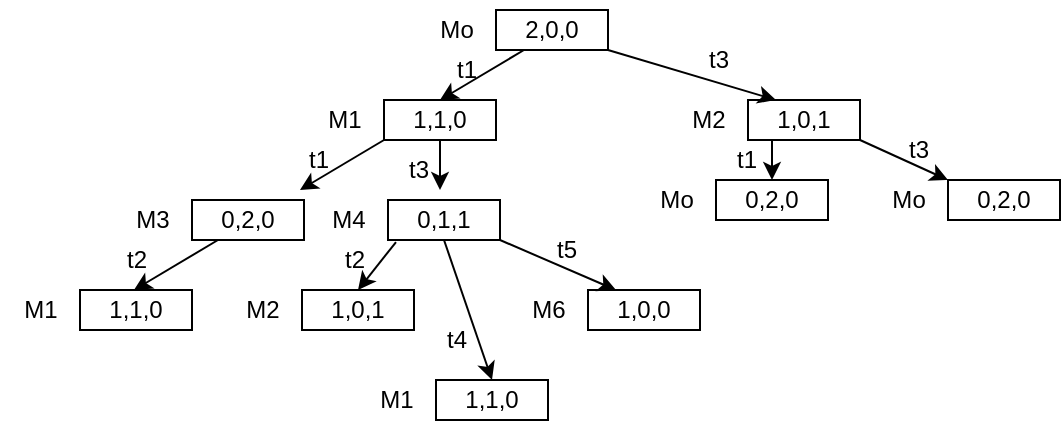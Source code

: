 <mxfile version="26.1.3">
  <diagram name="Страница — 1" id="0SxXHoAoqOa-UjZocLmi">
    <mxGraphModel dx="826" dy="473" grid="1" gridSize="10" guides="1" tooltips="1" connect="1" arrows="1" fold="1" page="1" pageScale="1" pageWidth="827" pageHeight="1169" math="0" shadow="0">
      <root>
        <mxCell id="0" />
        <mxCell id="1" parent="0" />
        <mxCell id="oW9DbNox10dBUA_OHvcG-1" value="2,0,0" style="rounded=0;whiteSpace=wrap;html=1;" vertex="1" parent="1">
          <mxGeometry x="364" y="40" width="56" height="20" as="geometry" />
        </mxCell>
        <mxCell id="oW9DbNox10dBUA_OHvcG-2" value="Мо" style="text;html=1;align=center;verticalAlign=middle;resizable=0;points=[];autosize=1;strokeColor=none;fillColor=none;" vertex="1" parent="1">
          <mxGeometry x="324" y="35" width="40" height="30" as="geometry" />
        </mxCell>
        <mxCell id="oW9DbNox10dBUA_OHvcG-28" style="edgeStyle=orthogonalEdgeStyle;rounded=0;orthogonalLoop=1;jettySize=auto;html=1;" edge="1" parent="1" source="oW9DbNox10dBUA_OHvcG-3">
          <mxGeometry relative="1" as="geometry">
            <mxPoint x="336" y="130" as="targetPoint" />
          </mxGeometry>
        </mxCell>
        <mxCell id="oW9DbNox10dBUA_OHvcG-3" value="1,1,0" style="rounded=0;whiteSpace=wrap;html=1;" vertex="1" parent="1">
          <mxGeometry x="308" y="85" width="56" height="20" as="geometry" />
        </mxCell>
        <mxCell id="oW9DbNox10dBUA_OHvcG-4" value="М1" style="text;html=1;align=center;verticalAlign=middle;resizable=0;points=[];autosize=1;strokeColor=none;fillColor=none;" vertex="1" parent="1">
          <mxGeometry x="268" y="80" width="40" height="30" as="geometry" />
        </mxCell>
        <mxCell id="oW9DbNox10dBUA_OHvcG-49" style="edgeStyle=orthogonalEdgeStyle;rounded=0;orthogonalLoop=1;jettySize=auto;html=1;exitX=0.25;exitY=1;exitDx=0;exitDy=0;entryX=0.5;entryY=0;entryDx=0;entryDy=0;" edge="1" parent="1" source="oW9DbNox10dBUA_OHvcG-5" target="oW9DbNox10dBUA_OHvcG-47">
          <mxGeometry relative="1" as="geometry" />
        </mxCell>
        <mxCell id="oW9DbNox10dBUA_OHvcG-5" value="1,0,1" style="rounded=0;whiteSpace=wrap;html=1;" vertex="1" parent="1">
          <mxGeometry x="490" y="85" width="56" height="20" as="geometry" />
        </mxCell>
        <mxCell id="oW9DbNox10dBUA_OHvcG-6" value="М2" style="text;html=1;align=center;verticalAlign=middle;resizable=0;points=[];autosize=1;strokeColor=none;fillColor=none;" vertex="1" parent="1">
          <mxGeometry x="450" y="80" width="40" height="30" as="geometry" />
        </mxCell>
        <mxCell id="oW9DbNox10dBUA_OHvcG-7" value="0,2,0" style="rounded=0;whiteSpace=wrap;html=1;" vertex="1" parent="1">
          <mxGeometry x="212" y="135" width="56" height="20" as="geometry" />
        </mxCell>
        <mxCell id="oW9DbNox10dBUA_OHvcG-8" value="М3" style="text;html=1;align=center;verticalAlign=middle;resizable=0;points=[];autosize=1;strokeColor=none;fillColor=none;" vertex="1" parent="1">
          <mxGeometry x="172" y="130" width="40" height="30" as="geometry" />
        </mxCell>
        <mxCell id="oW9DbNox10dBUA_OHvcG-11" value="0,1,1" style="rounded=0;whiteSpace=wrap;html=1;" vertex="1" parent="1">
          <mxGeometry x="310" y="135" width="56" height="20" as="geometry" />
        </mxCell>
        <mxCell id="oW9DbNox10dBUA_OHvcG-12" value="М4" style="text;html=1;align=center;verticalAlign=middle;resizable=0;points=[];autosize=1;strokeColor=none;fillColor=none;" vertex="1" parent="1">
          <mxGeometry x="270" y="130" width="40" height="30" as="geometry" />
        </mxCell>
        <mxCell id="oW9DbNox10dBUA_OHvcG-13" value="0,2,0" style="rounded=0;whiteSpace=wrap;html=1;" vertex="1" parent="1">
          <mxGeometry x="590" y="125" width="56" height="20" as="geometry" />
        </mxCell>
        <mxCell id="oW9DbNox10dBUA_OHvcG-14" value="Мо" style="text;html=1;align=center;verticalAlign=middle;resizable=0;points=[];autosize=1;strokeColor=none;fillColor=none;" vertex="1" parent="1">
          <mxGeometry x="550" y="120" width="40" height="30" as="geometry" />
        </mxCell>
        <mxCell id="oW9DbNox10dBUA_OHvcG-15" value="1,0,0" style="rounded=0;whiteSpace=wrap;html=1;" vertex="1" parent="1">
          <mxGeometry x="410" y="180" width="56" height="20" as="geometry" />
        </mxCell>
        <mxCell id="oW9DbNox10dBUA_OHvcG-16" value="М6" style="text;html=1;align=center;verticalAlign=middle;resizable=0;points=[];autosize=1;strokeColor=none;fillColor=none;" vertex="1" parent="1">
          <mxGeometry x="370" y="175" width="40" height="30" as="geometry" />
        </mxCell>
        <mxCell id="oW9DbNox10dBUA_OHvcG-19" value="" style="endArrow=classic;html=1;rounded=0;exitX=0.25;exitY=1;exitDx=0;exitDy=0;entryX=0.5;entryY=0;entryDx=0;entryDy=0;" edge="1" parent="1" source="oW9DbNox10dBUA_OHvcG-1" target="oW9DbNox10dBUA_OHvcG-3">
          <mxGeometry width="50" height="50" relative="1" as="geometry">
            <mxPoint x="390" y="270" as="sourcePoint" />
            <mxPoint x="440" y="220" as="targetPoint" />
          </mxGeometry>
        </mxCell>
        <mxCell id="oW9DbNox10dBUA_OHvcG-20" value="t1" style="text;html=1;align=center;verticalAlign=middle;resizable=0;points=[];autosize=1;strokeColor=none;fillColor=none;" vertex="1" parent="1">
          <mxGeometry x="334" y="55" width="30" height="30" as="geometry" />
        </mxCell>
        <mxCell id="oW9DbNox10dBUA_OHvcG-22" value="t1" style="text;html=1;align=center;verticalAlign=middle;resizable=0;points=[];autosize=1;strokeColor=none;fillColor=none;" vertex="1" parent="1">
          <mxGeometry x="260" y="100" width="30" height="30" as="geometry" />
        </mxCell>
        <mxCell id="oW9DbNox10dBUA_OHvcG-23" value="" style="endArrow=classic;html=1;rounded=0;exitX=0.25;exitY=1;exitDx=0;exitDy=0;entryX=0.5;entryY=0;entryDx=0;entryDy=0;" edge="1" parent="1">
          <mxGeometry width="50" height="50" relative="1" as="geometry">
            <mxPoint x="308" y="105" as="sourcePoint" />
            <mxPoint x="266" y="130" as="targetPoint" />
          </mxGeometry>
        </mxCell>
        <mxCell id="oW9DbNox10dBUA_OHvcG-26" value="1,1,0" style="rounded=0;whiteSpace=wrap;html=1;" vertex="1" parent="1">
          <mxGeometry x="156" y="180" width="56" height="20" as="geometry" />
        </mxCell>
        <mxCell id="oW9DbNox10dBUA_OHvcG-27" value="М1" style="text;html=1;align=center;verticalAlign=middle;resizable=0;points=[];autosize=1;strokeColor=none;fillColor=none;" vertex="1" parent="1">
          <mxGeometry x="116" y="175" width="40" height="30" as="geometry" />
        </mxCell>
        <mxCell id="oW9DbNox10dBUA_OHvcG-29" value="t3" style="text;html=1;align=center;verticalAlign=middle;resizable=0;points=[];autosize=1;strokeColor=none;fillColor=none;" vertex="1" parent="1">
          <mxGeometry x="310" y="105" width="30" height="30" as="geometry" />
        </mxCell>
        <mxCell id="oW9DbNox10dBUA_OHvcG-30" value="" style="endArrow=classic;html=1;rounded=0;exitX=0.25;exitY=1;exitDx=0;exitDy=0;entryX=0.5;entryY=0;entryDx=0;entryDy=0;" edge="1" parent="1">
          <mxGeometry width="50" height="50" relative="1" as="geometry">
            <mxPoint x="225" y="155" as="sourcePoint" />
            <mxPoint x="183" y="180" as="targetPoint" />
          </mxGeometry>
        </mxCell>
        <mxCell id="oW9DbNox10dBUA_OHvcG-31" value="t2" style="text;html=1;align=center;verticalAlign=middle;resizable=0;points=[];autosize=1;strokeColor=none;fillColor=none;" vertex="1" parent="1">
          <mxGeometry x="169" y="150" width="30" height="30" as="geometry" />
        </mxCell>
        <mxCell id="oW9DbNox10dBUA_OHvcG-35" value="1,0,1" style="rounded=0;whiteSpace=wrap;html=1;" vertex="1" parent="1">
          <mxGeometry x="267" y="180" width="56" height="20" as="geometry" />
        </mxCell>
        <mxCell id="oW9DbNox10dBUA_OHvcG-36" value="М2" style="text;html=1;align=center;verticalAlign=middle;resizable=0;points=[];autosize=1;strokeColor=none;fillColor=none;" vertex="1" parent="1">
          <mxGeometry x="227" y="175" width="40" height="30" as="geometry" />
        </mxCell>
        <mxCell id="oW9DbNox10dBUA_OHvcG-37" value="1,1,0" style="rounded=0;whiteSpace=wrap;html=1;" vertex="1" parent="1">
          <mxGeometry x="334" y="225" width="56" height="20" as="geometry" />
        </mxCell>
        <mxCell id="oW9DbNox10dBUA_OHvcG-38" value="М1" style="text;html=1;align=center;verticalAlign=middle;resizable=0;points=[];autosize=1;strokeColor=none;fillColor=none;" vertex="1" parent="1">
          <mxGeometry x="294" y="220" width="40" height="30" as="geometry" />
        </mxCell>
        <mxCell id="oW9DbNox10dBUA_OHvcG-39" value="" style="endArrow=classic;html=1;rounded=0;exitX=1.1;exitY=0.867;exitDx=0;exitDy=0;exitPerimeter=0;entryX=0.5;entryY=0;entryDx=0;entryDy=0;" edge="1" parent="1" source="oW9DbNox10dBUA_OHvcG-12" target="oW9DbNox10dBUA_OHvcG-35">
          <mxGeometry width="50" height="50" relative="1" as="geometry">
            <mxPoint x="390" y="270" as="sourcePoint" />
            <mxPoint x="440" y="220" as="targetPoint" />
          </mxGeometry>
        </mxCell>
        <mxCell id="oW9DbNox10dBUA_OHvcG-40" value="" style="endArrow=classic;html=1;rounded=0;exitX=0.5;exitY=1;exitDx=0;exitDy=0;entryX=0.5;entryY=0;entryDx=0;entryDy=0;" edge="1" parent="1" source="oW9DbNox10dBUA_OHvcG-11" target="oW9DbNox10dBUA_OHvcG-37">
          <mxGeometry width="50" height="50" relative="1" as="geometry">
            <mxPoint x="390" y="270" as="sourcePoint" />
            <mxPoint x="440" y="220" as="targetPoint" />
          </mxGeometry>
        </mxCell>
        <mxCell id="oW9DbNox10dBUA_OHvcG-41" value="" style="endArrow=classic;html=1;rounded=0;exitX=1;exitY=1;exitDx=0;exitDy=0;entryX=0.25;entryY=0;entryDx=0;entryDy=0;" edge="1" parent="1" source="oW9DbNox10dBUA_OHvcG-11" target="oW9DbNox10dBUA_OHvcG-15">
          <mxGeometry width="50" height="50" relative="1" as="geometry">
            <mxPoint x="390" y="270" as="sourcePoint" />
            <mxPoint x="440" y="220" as="targetPoint" />
          </mxGeometry>
        </mxCell>
        <mxCell id="oW9DbNox10dBUA_OHvcG-42" value="t2" style="text;html=1;align=center;verticalAlign=middle;resizable=0;points=[];autosize=1;strokeColor=none;fillColor=none;" vertex="1" parent="1">
          <mxGeometry x="278" y="150" width="30" height="30" as="geometry" />
        </mxCell>
        <mxCell id="oW9DbNox10dBUA_OHvcG-43" value="t4" style="text;html=1;align=center;verticalAlign=middle;resizable=0;points=[];autosize=1;strokeColor=none;fillColor=none;" vertex="1" parent="1">
          <mxGeometry x="329" y="190" width="30" height="30" as="geometry" />
        </mxCell>
        <mxCell id="oW9DbNox10dBUA_OHvcG-44" value="t5" style="text;html=1;align=center;verticalAlign=middle;resizable=0;points=[];autosize=1;strokeColor=none;fillColor=none;" vertex="1" parent="1">
          <mxGeometry x="384" y="145" width="30" height="30" as="geometry" />
        </mxCell>
        <mxCell id="oW9DbNox10dBUA_OHvcG-45" value="t3" style="text;html=1;align=center;verticalAlign=middle;resizable=0;points=[];autosize=1;strokeColor=none;fillColor=none;" vertex="1" parent="1">
          <mxGeometry x="460" y="50" width="30" height="30" as="geometry" />
        </mxCell>
        <mxCell id="oW9DbNox10dBUA_OHvcG-46" value="" style="endArrow=classic;html=1;rounded=0;exitX=1;exitY=1;exitDx=0;exitDy=0;entryX=0.25;entryY=0;entryDx=0;entryDy=0;" edge="1" parent="1" source="oW9DbNox10dBUA_OHvcG-1" target="oW9DbNox10dBUA_OHvcG-5">
          <mxGeometry width="50" height="50" relative="1" as="geometry">
            <mxPoint x="390" y="270" as="sourcePoint" />
            <mxPoint x="440" y="220" as="targetPoint" />
          </mxGeometry>
        </mxCell>
        <mxCell id="oW9DbNox10dBUA_OHvcG-47" value="0,2,0" style="rounded=0;whiteSpace=wrap;html=1;" vertex="1" parent="1">
          <mxGeometry x="474" y="125" width="56" height="20" as="geometry" />
        </mxCell>
        <mxCell id="oW9DbNox10dBUA_OHvcG-48" value="Мо" style="text;html=1;align=center;verticalAlign=middle;resizable=0;points=[];autosize=1;strokeColor=none;fillColor=none;" vertex="1" parent="1">
          <mxGeometry x="434" y="120" width="40" height="30" as="geometry" />
        </mxCell>
        <mxCell id="oW9DbNox10dBUA_OHvcG-51" value="" style="endArrow=classic;html=1;rounded=0;exitX=1;exitY=1;exitDx=0;exitDy=0;entryX=0;entryY=0;entryDx=0;entryDy=0;" edge="1" parent="1" source="oW9DbNox10dBUA_OHvcG-5" target="oW9DbNox10dBUA_OHvcG-13">
          <mxGeometry width="50" height="50" relative="1" as="geometry">
            <mxPoint x="390" y="270" as="sourcePoint" />
            <mxPoint x="440" y="220" as="targetPoint" />
          </mxGeometry>
        </mxCell>
        <mxCell id="oW9DbNox10dBUA_OHvcG-52" value="t3" style="text;html=1;align=center;verticalAlign=middle;resizable=0;points=[];autosize=1;strokeColor=none;fillColor=none;" vertex="1" parent="1">
          <mxGeometry x="560" y="95" width="30" height="30" as="geometry" />
        </mxCell>
        <mxCell id="oW9DbNox10dBUA_OHvcG-53" value="t1" style="text;html=1;align=center;verticalAlign=middle;resizable=0;points=[];autosize=1;strokeColor=none;fillColor=none;" vertex="1" parent="1">
          <mxGeometry x="474" y="100" width="30" height="30" as="geometry" />
        </mxCell>
      </root>
    </mxGraphModel>
  </diagram>
</mxfile>

